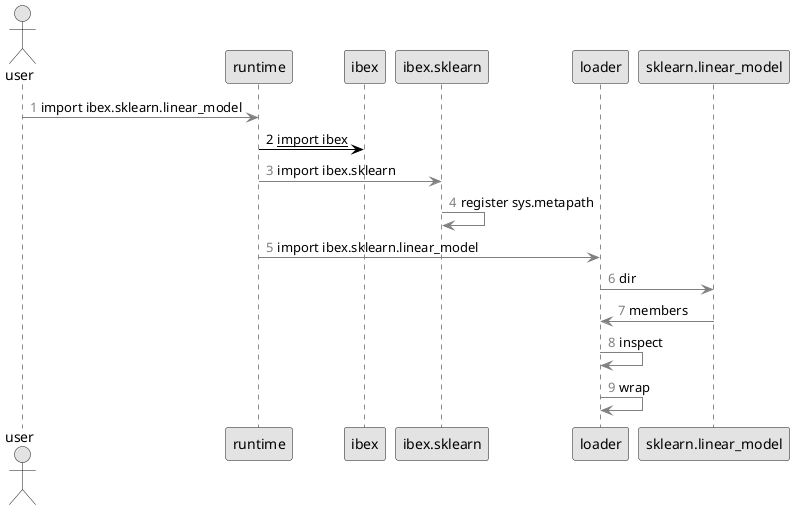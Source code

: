 @startuml

skinparam monochrome true
skinparam shadowing false

actor user

autonumber 1 "<font color=grey>"
user -[#grey]> runtime: import ibex.sklearn.linear_model
autonumber 2 "<font color=black>"
runtime -[#black]> ibex: __import ibex__
autonumber 3 "<font color=grey>"
runtime -[#grey]> ibex.sklearn: import ibex.sklearn
ibex.sklearn -[#grey]> ibex.sklearn: register sys.metapath
runtime -[#grey]> loader: import ibex.sklearn.linear_model
loader -[#grey]> sklearn.linear_model: dir
sklearn.linear_model -[#grey]> loader: members
loader -[#grey]> loader: inspect
loader -[#grey]> loader: wrap

@enduml

